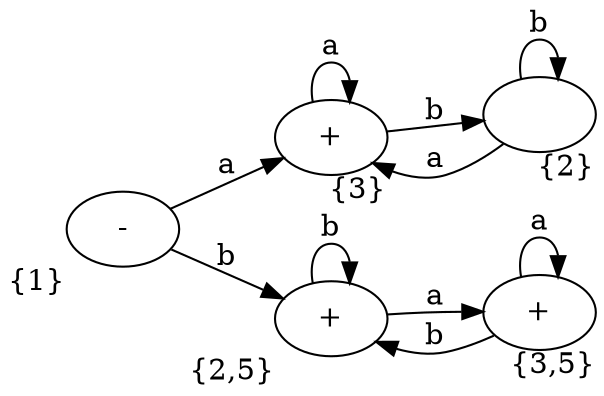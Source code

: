 digraph G {
    rankdir=LR;

    1  [label="-", xlabel="{1}"];
    2  [label="",  xlabel="{2}"];
    3  [label="+", xlabel="{3}"];
    25 [label="+", xlabel="{2,5}"];
    35 [label="+", xlabel="{3,5}"];

    1 -> 3[label="a"];
    1 -> 25[label="b"];
    2 -> 3[label="a"];
    2 -> 2[label="b"];
    3 -> 3[label="a"];
    3 -> 2[label="b"];
    25 -> 35[label="a"];
    25 -> 25[label="b"];
    35 -> 35[label="a"];
    35 -> 25[label="b"];
}
